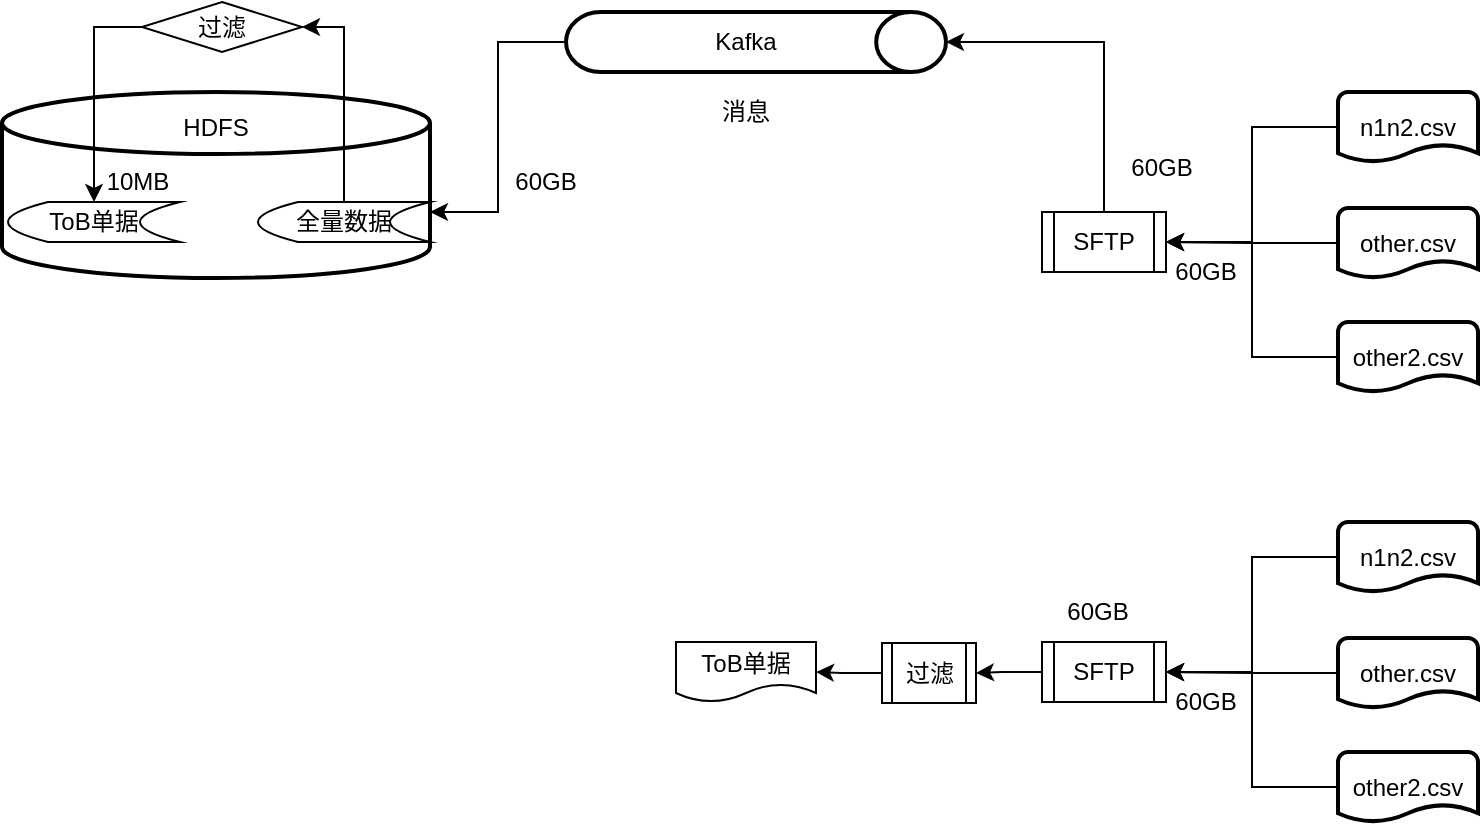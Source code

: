 <mxfile version="14.9.6" type="github">
  <diagram id="VBEBwbwIvYLUUzzdnrOy" name="第 1 页">
    <mxGraphModel dx="1276" dy="635" grid="1" gridSize="10" guides="1" tooltips="1" connect="1" arrows="1" fold="1" page="1" pageScale="1" pageWidth="827" pageHeight="1169" math="0" shadow="0">
      <root>
        <mxCell id="0" />
        <mxCell id="1" parent="0" />
        <mxCell id="FVhTwIyd4bKvRVAZskIC-6" style="edgeStyle=orthogonalEdgeStyle;rounded=0;orthogonalLoop=1;jettySize=auto;html=1;entryX=1;entryY=0.25;entryDx=0;entryDy=0;" edge="1" parent="1" source="FVhTwIyd4bKvRVAZskIC-1" target="FVhTwIyd4bKvRVAZskIC-23">
          <mxGeometry relative="1" as="geometry" />
        </mxCell>
        <mxCell id="FVhTwIyd4bKvRVAZskIC-1" value="" style="strokeWidth=2;html=1;shape=mxgraph.flowchart.direct_data;whiteSpace=wrap;" vertex="1" parent="1">
          <mxGeometry x="312" y="75" width="190" height="30" as="geometry" />
        </mxCell>
        <mxCell id="FVhTwIyd4bKvRVAZskIC-3" value="" style="strokeWidth=2;html=1;shape=mxgraph.flowchart.database;whiteSpace=wrap;" vertex="1" parent="1">
          <mxGeometry x="30" y="115" width="214" height="93" as="geometry" />
        </mxCell>
        <mxCell id="FVhTwIyd4bKvRVAZskIC-2" value="Kafka" style="text;html=1;strokeColor=none;fillColor=none;align=center;verticalAlign=middle;whiteSpace=wrap;rounded=0;" vertex="1" parent="1">
          <mxGeometry x="382" y="80" width="40" height="20" as="geometry" />
        </mxCell>
        <mxCell id="FVhTwIyd4bKvRVAZskIC-7" style="edgeStyle=orthogonalEdgeStyle;rounded=0;orthogonalLoop=1;jettySize=auto;html=1;entryX=1;entryY=0.5;entryDx=0;entryDy=0;entryPerimeter=0;exitX=0.5;exitY=0;exitDx=0;exitDy=0;" edge="1" parent="1" source="FVhTwIyd4bKvRVAZskIC-4" target="FVhTwIyd4bKvRVAZskIC-1">
          <mxGeometry relative="1" as="geometry" />
        </mxCell>
        <mxCell id="FVhTwIyd4bKvRVAZskIC-4" value="SFTP" style="shape=process;whiteSpace=wrap;html=1;backgroundOutline=1;" vertex="1" parent="1">
          <mxGeometry x="550" y="175" width="62" height="30" as="geometry" />
        </mxCell>
        <mxCell id="FVhTwIyd4bKvRVAZskIC-17" style="edgeStyle=orthogonalEdgeStyle;rounded=0;orthogonalLoop=1;jettySize=auto;html=1;entryX=1;entryY=0.5;entryDx=0;entryDy=0;" edge="1" parent="1" source="FVhTwIyd4bKvRVAZskIC-10" target="FVhTwIyd4bKvRVAZskIC-4">
          <mxGeometry relative="1" as="geometry" />
        </mxCell>
        <mxCell id="FVhTwIyd4bKvRVAZskIC-10" value="n1n2.csv" style="strokeWidth=2;html=1;shape=mxgraph.flowchart.document2;whiteSpace=wrap;size=0.25;" vertex="1" parent="1">
          <mxGeometry x="698" y="115" width="70" height="35" as="geometry" />
        </mxCell>
        <mxCell id="FVhTwIyd4bKvRVAZskIC-16" style="edgeStyle=orthogonalEdgeStyle;rounded=0;orthogonalLoop=1;jettySize=auto;html=1;" edge="1" parent="1" source="FVhTwIyd4bKvRVAZskIC-12" target="FVhTwIyd4bKvRVAZskIC-4">
          <mxGeometry relative="1" as="geometry" />
        </mxCell>
        <mxCell id="FVhTwIyd4bKvRVAZskIC-12" value="other.csv" style="strokeWidth=2;html=1;shape=mxgraph.flowchart.document2;whiteSpace=wrap;size=0.25;" vertex="1" parent="1">
          <mxGeometry x="698" y="173" width="70" height="35" as="geometry" />
        </mxCell>
        <mxCell id="FVhTwIyd4bKvRVAZskIC-18" style="edgeStyle=orthogonalEdgeStyle;rounded=0;orthogonalLoop=1;jettySize=auto;html=1;entryX=1;entryY=0.5;entryDx=0;entryDy=0;" edge="1" parent="1" source="FVhTwIyd4bKvRVAZskIC-13" target="FVhTwIyd4bKvRVAZskIC-4">
          <mxGeometry relative="1" as="geometry" />
        </mxCell>
        <mxCell id="FVhTwIyd4bKvRVAZskIC-13" value="other2.csv" style="strokeWidth=2;html=1;shape=mxgraph.flowchart.document2;whiteSpace=wrap;size=0.25;" vertex="1" parent="1">
          <mxGeometry x="698" y="230" width="70" height="35" as="geometry" />
        </mxCell>
        <mxCell id="FVhTwIyd4bKvRVAZskIC-19" value="60GB" style="text;html=1;strokeColor=none;fillColor=none;align=center;verticalAlign=middle;whiteSpace=wrap;rounded=0;" vertex="1" parent="1">
          <mxGeometry x="612" y="195" width="40" height="20" as="geometry" />
        </mxCell>
        <mxCell id="FVhTwIyd4bKvRVAZskIC-20" value="60GB" style="text;html=1;strokeColor=none;fillColor=none;align=center;verticalAlign=middle;whiteSpace=wrap;rounded=0;" vertex="1" parent="1">
          <mxGeometry x="590" y="142.5" width="40" height="20" as="geometry" />
        </mxCell>
        <mxCell id="FVhTwIyd4bKvRVAZskIC-21" value="60GB" style="text;html=1;strokeColor=none;fillColor=none;align=center;verticalAlign=middle;whiteSpace=wrap;rounded=0;" vertex="1" parent="1">
          <mxGeometry x="282" y="150" width="40" height="20" as="geometry" />
        </mxCell>
        <mxCell id="FVhTwIyd4bKvRVAZskIC-26" style="edgeStyle=orthogonalEdgeStyle;rounded=0;orthogonalLoop=1;jettySize=auto;html=1;entryX=0.5;entryY=0;entryDx=0;entryDy=0;exitX=0;exitY=0.5;exitDx=0;exitDy=0;" edge="1" parent="1" source="FVhTwIyd4bKvRVAZskIC-22" target="FVhTwIyd4bKvRVAZskIC-24">
          <mxGeometry relative="1" as="geometry">
            <mxPoint x="78" y="175" as="targetPoint" />
          </mxGeometry>
        </mxCell>
        <mxCell id="FVhTwIyd4bKvRVAZskIC-22" value="过滤" style="rhombus;whiteSpace=wrap;html=1;" vertex="1" parent="1">
          <mxGeometry x="100" y="70" width="80" height="25" as="geometry" />
        </mxCell>
        <mxCell id="FVhTwIyd4bKvRVAZskIC-25" style="edgeStyle=orthogonalEdgeStyle;rounded=0;orthogonalLoop=1;jettySize=auto;html=1;entryX=1;entryY=0.5;entryDx=0;entryDy=0;" edge="1" parent="1" source="FVhTwIyd4bKvRVAZskIC-23" target="FVhTwIyd4bKvRVAZskIC-22">
          <mxGeometry relative="1" as="geometry" />
        </mxCell>
        <mxCell id="FVhTwIyd4bKvRVAZskIC-23" value="全量数据" style="shape=dataStorage;whiteSpace=wrap;html=1;fixedSize=1;" vertex="1" parent="1">
          <mxGeometry x="158" y="170" width="86" height="20" as="geometry" />
        </mxCell>
        <mxCell id="FVhTwIyd4bKvRVAZskIC-24" value="ToB单据" style="shape=dataStorage;whiteSpace=wrap;html=1;fixedSize=1;" vertex="1" parent="1">
          <mxGeometry x="33" y="170" width="86" height="20" as="geometry" />
        </mxCell>
        <mxCell id="FVhTwIyd4bKvRVAZskIC-27" value="HDFS" style="text;html=1;strokeColor=none;fillColor=none;align=center;verticalAlign=middle;whiteSpace=wrap;rounded=0;" vertex="1" parent="1">
          <mxGeometry x="117" y="122.5" width="40" height="20" as="geometry" />
        </mxCell>
        <mxCell id="FVhTwIyd4bKvRVAZskIC-28" value="10MB" style="text;html=1;strokeColor=none;fillColor=none;align=center;verticalAlign=middle;whiteSpace=wrap;rounded=0;" vertex="1" parent="1">
          <mxGeometry x="78" y="150" width="40" height="20" as="geometry" />
        </mxCell>
        <mxCell id="FVhTwIyd4bKvRVAZskIC-47" style="edgeStyle=orthogonalEdgeStyle;rounded=0;orthogonalLoop=1;jettySize=auto;html=1;" edge="1" parent="1" source="FVhTwIyd4bKvRVAZskIC-37" target="FVhTwIyd4bKvRVAZskIC-46">
          <mxGeometry relative="1" as="geometry" />
        </mxCell>
        <mxCell id="FVhTwIyd4bKvRVAZskIC-37" value="SFTP" style="shape=process;whiteSpace=wrap;html=1;backgroundOutline=1;" vertex="1" parent="1">
          <mxGeometry x="550" y="390" width="62" height="30" as="geometry" />
        </mxCell>
        <mxCell id="FVhTwIyd4bKvRVAZskIC-38" style="edgeStyle=orthogonalEdgeStyle;rounded=0;orthogonalLoop=1;jettySize=auto;html=1;entryX=1;entryY=0.5;entryDx=0;entryDy=0;" edge="1" parent="1" source="FVhTwIyd4bKvRVAZskIC-39" target="FVhTwIyd4bKvRVAZskIC-37">
          <mxGeometry relative="1" as="geometry" />
        </mxCell>
        <mxCell id="FVhTwIyd4bKvRVAZskIC-39" value="n1n2.csv" style="strokeWidth=2;html=1;shape=mxgraph.flowchart.document2;whiteSpace=wrap;size=0.25;" vertex="1" parent="1">
          <mxGeometry x="698" y="330" width="70" height="35" as="geometry" />
        </mxCell>
        <mxCell id="FVhTwIyd4bKvRVAZskIC-40" style="edgeStyle=orthogonalEdgeStyle;rounded=0;orthogonalLoop=1;jettySize=auto;html=1;" edge="1" parent="1" source="FVhTwIyd4bKvRVAZskIC-41" target="FVhTwIyd4bKvRVAZskIC-37">
          <mxGeometry relative="1" as="geometry" />
        </mxCell>
        <mxCell id="FVhTwIyd4bKvRVAZskIC-41" value="other.csv" style="strokeWidth=2;html=1;shape=mxgraph.flowchart.document2;whiteSpace=wrap;size=0.25;" vertex="1" parent="1">
          <mxGeometry x="698" y="388" width="70" height="35" as="geometry" />
        </mxCell>
        <mxCell id="FVhTwIyd4bKvRVAZskIC-42" style="edgeStyle=orthogonalEdgeStyle;rounded=0;orthogonalLoop=1;jettySize=auto;html=1;entryX=1;entryY=0.5;entryDx=0;entryDy=0;" edge="1" parent="1" source="FVhTwIyd4bKvRVAZskIC-43" target="FVhTwIyd4bKvRVAZskIC-37">
          <mxGeometry relative="1" as="geometry" />
        </mxCell>
        <mxCell id="FVhTwIyd4bKvRVAZskIC-43" value="other2.csv" style="strokeWidth=2;html=1;shape=mxgraph.flowchart.document2;whiteSpace=wrap;size=0.25;" vertex="1" parent="1">
          <mxGeometry x="698" y="445" width="70" height="35" as="geometry" />
        </mxCell>
        <mxCell id="FVhTwIyd4bKvRVAZskIC-44" value="60GB" style="text;html=1;strokeColor=none;fillColor=none;align=center;verticalAlign=middle;whiteSpace=wrap;rounded=0;" vertex="1" parent="1">
          <mxGeometry x="612" y="410" width="40" height="20" as="geometry" />
        </mxCell>
        <mxCell id="FVhTwIyd4bKvRVAZskIC-45" value="60GB" style="text;html=1;strokeColor=none;fillColor=none;align=center;verticalAlign=middle;whiteSpace=wrap;rounded=0;" vertex="1" parent="1">
          <mxGeometry x="558" y="365" width="40" height="20" as="geometry" />
        </mxCell>
        <mxCell id="FVhTwIyd4bKvRVAZskIC-51" style="edgeStyle=orthogonalEdgeStyle;rounded=0;orthogonalLoop=1;jettySize=auto;html=1;" edge="1" parent="1" source="FVhTwIyd4bKvRVAZskIC-46" target="FVhTwIyd4bKvRVAZskIC-49">
          <mxGeometry relative="1" as="geometry" />
        </mxCell>
        <mxCell id="FVhTwIyd4bKvRVAZskIC-46" value="过滤" style="shape=process;whiteSpace=wrap;html=1;backgroundOutline=1;" vertex="1" parent="1">
          <mxGeometry x="470" y="390.5" width="47" height="30" as="geometry" />
        </mxCell>
        <mxCell id="FVhTwIyd4bKvRVAZskIC-48" value="消息" style="text;html=1;strokeColor=none;fillColor=none;align=center;verticalAlign=middle;whiteSpace=wrap;rounded=0;" vertex="1" parent="1">
          <mxGeometry x="382" y="115" width="40" height="20" as="geometry" />
        </mxCell>
        <mxCell id="FVhTwIyd4bKvRVAZskIC-49" value="ToB单据" style="shape=document;whiteSpace=wrap;html=1;boundedLbl=1;" vertex="1" parent="1">
          <mxGeometry x="367" y="390" width="70" height="30" as="geometry" />
        </mxCell>
      </root>
    </mxGraphModel>
  </diagram>
</mxfile>
